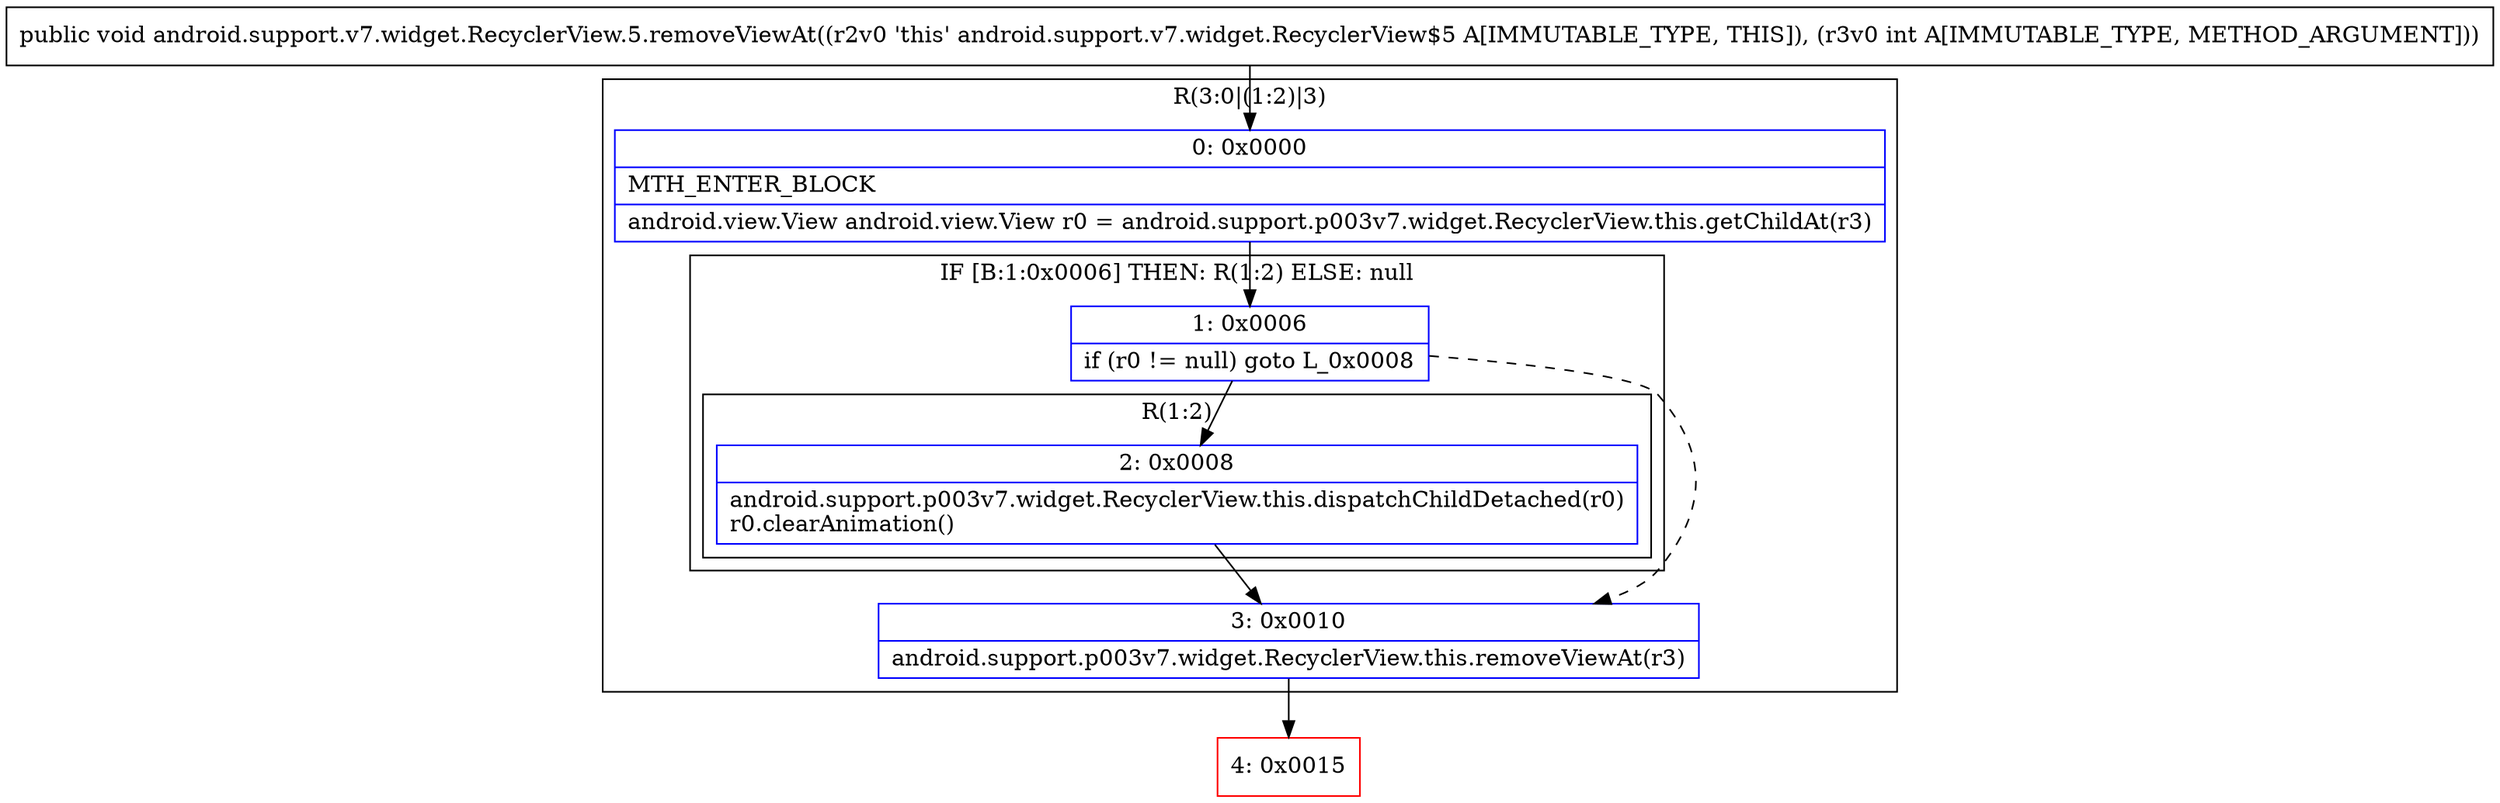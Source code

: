 digraph "CFG forandroid.support.v7.widget.RecyclerView.5.removeViewAt(I)V" {
subgraph cluster_Region_1742690892 {
label = "R(3:0|(1:2)|3)";
node [shape=record,color=blue];
Node_0 [shape=record,label="{0\:\ 0x0000|MTH_ENTER_BLOCK\l|android.view.View android.view.View r0 = android.support.p003v7.widget.RecyclerView.this.getChildAt(r3)\l}"];
subgraph cluster_IfRegion_1458938318 {
label = "IF [B:1:0x0006] THEN: R(1:2) ELSE: null";
node [shape=record,color=blue];
Node_1 [shape=record,label="{1\:\ 0x0006|if (r0 != null) goto L_0x0008\l}"];
subgraph cluster_Region_1208443851 {
label = "R(1:2)";
node [shape=record,color=blue];
Node_2 [shape=record,label="{2\:\ 0x0008|android.support.p003v7.widget.RecyclerView.this.dispatchChildDetached(r0)\lr0.clearAnimation()\l}"];
}
}
Node_3 [shape=record,label="{3\:\ 0x0010|android.support.p003v7.widget.RecyclerView.this.removeViewAt(r3)\l}"];
}
Node_4 [shape=record,color=red,label="{4\:\ 0x0015}"];
MethodNode[shape=record,label="{public void android.support.v7.widget.RecyclerView.5.removeViewAt((r2v0 'this' android.support.v7.widget.RecyclerView$5 A[IMMUTABLE_TYPE, THIS]), (r3v0 int A[IMMUTABLE_TYPE, METHOD_ARGUMENT])) }"];
MethodNode -> Node_0;
Node_0 -> Node_1;
Node_1 -> Node_2;
Node_1 -> Node_3[style=dashed];
Node_2 -> Node_3;
Node_3 -> Node_4;
}

